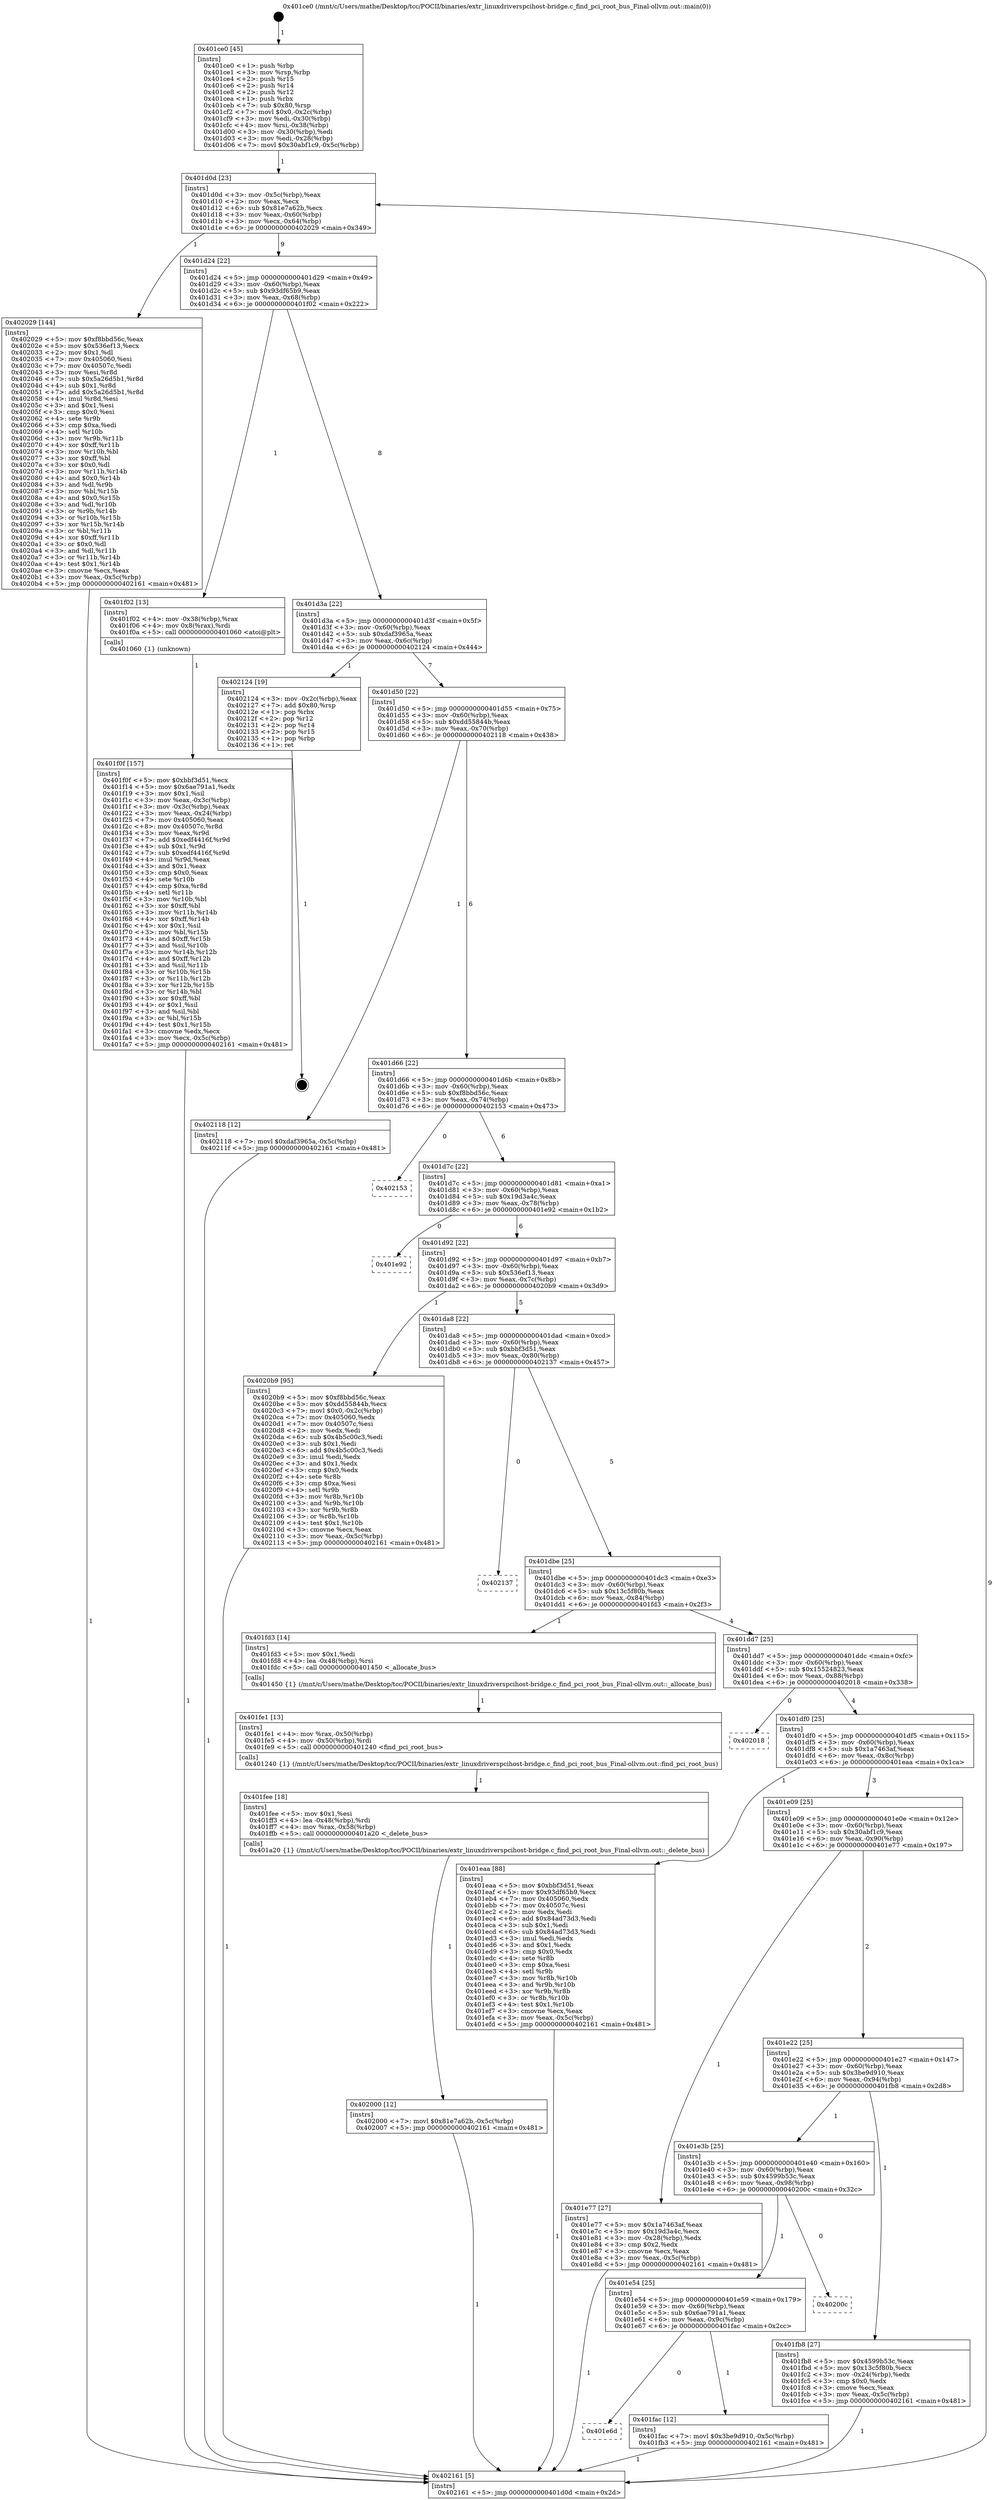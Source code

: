 digraph "0x401ce0" {
  label = "0x401ce0 (/mnt/c/Users/mathe/Desktop/tcc/POCII/binaries/extr_linuxdriverspcihost-bridge.c_find_pci_root_bus_Final-ollvm.out::main(0))"
  labelloc = "t"
  node[shape=record]

  Entry [label="",width=0.3,height=0.3,shape=circle,fillcolor=black,style=filled]
  "0x401d0d" [label="{
     0x401d0d [23]\l
     | [instrs]\l
     &nbsp;&nbsp;0x401d0d \<+3\>: mov -0x5c(%rbp),%eax\l
     &nbsp;&nbsp;0x401d10 \<+2\>: mov %eax,%ecx\l
     &nbsp;&nbsp;0x401d12 \<+6\>: sub $0x81e7a62b,%ecx\l
     &nbsp;&nbsp;0x401d18 \<+3\>: mov %eax,-0x60(%rbp)\l
     &nbsp;&nbsp;0x401d1b \<+3\>: mov %ecx,-0x64(%rbp)\l
     &nbsp;&nbsp;0x401d1e \<+6\>: je 0000000000402029 \<main+0x349\>\l
  }"]
  "0x402029" [label="{
     0x402029 [144]\l
     | [instrs]\l
     &nbsp;&nbsp;0x402029 \<+5\>: mov $0xf8bbd56c,%eax\l
     &nbsp;&nbsp;0x40202e \<+5\>: mov $0x536ef13,%ecx\l
     &nbsp;&nbsp;0x402033 \<+2\>: mov $0x1,%dl\l
     &nbsp;&nbsp;0x402035 \<+7\>: mov 0x405060,%esi\l
     &nbsp;&nbsp;0x40203c \<+7\>: mov 0x40507c,%edi\l
     &nbsp;&nbsp;0x402043 \<+3\>: mov %esi,%r8d\l
     &nbsp;&nbsp;0x402046 \<+7\>: sub $0x5a26d5b1,%r8d\l
     &nbsp;&nbsp;0x40204d \<+4\>: sub $0x1,%r8d\l
     &nbsp;&nbsp;0x402051 \<+7\>: add $0x5a26d5b1,%r8d\l
     &nbsp;&nbsp;0x402058 \<+4\>: imul %r8d,%esi\l
     &nbsp;&nbsp;0x40205c \<+3\>: and $0x1,%esi\l
     &nbsp;&nbsp;0x40205f \<+3\>: cmp $0x0,%esi\l
     &nbsp;&nbsp;0x402062 \<+4\>: sete %r9b\l
     &nbsp;&nbsp;0x402066 \<+3\>: cmp $0xa,%edi\l
     &nbsp;&nbsp;0x402069 \<+4\>: setl %r10b\l
     &nbsp;&nbsp;0x40206d \<+3\>: mov %r9b,%r11b\l
     &nbsp;&nbsp;0x402070 \<+4\>: xor $0xff,%r11b\l
     &nbsp;&nbsp;0x402074 \<+3\>: mov %r10b,%bl\l
     &nbsp;&nbsp;0x402077 \<+3\>: xor $0xff,%bl\l
     &nbsp;&nbsp;0x40207a \<+3\>: xor $0x0,%dl\l
     &nbsp;&nbsp;0x40207d \<+3\>: mov %r11b,%r14b\l
     &nbsp;&nbsp;0x402080 \<+4\>: and $0x0,%r14b\l
     &nbsp;&nbsp;0x402084 \<+3\>: and %dl,%r9b\l
     &nbsp;&nbsp;0x402087 \<+3\>: mov %bl,%r15b\l
     &nbsp;&nbsp;0x40208a \<+4\>: and $0x0,%r15b\l
     &nbsp;&nbsp;0x40208e \<+3\>: and %dl,%r10b\l
     &nbsp;&nbsp;0x402091 \<+3\>: or %r9b,%r14b\l
     &nbsp;&nbsp;0x402094 \<+3\>: or %r10b,%r15b\l
     &nbsp;&nbsp;0x402097 \<+3\>: xor %r15b,%r14b\l
     &nbsp;&nbsp;0x40209a \<+3\>: or %bl,%r11b\l
     &nbsp;&nbsp;0x40209d \<+4\>: xor $0xff,%r11b\l
     &nbsp;&nbsp;0x4020a1 \<+3\>: or $0x0,%dl\l
     &nbsp;&nbsp;0x4020a4 \<+3\>: and %dl,%r11b\l
     &nbsp;&nbsp;0x4020a7 \<+3\>: or %r11b,%r14b\l
     &nbsp;&nbsp;0x4020aa \<+4\>: test $0x1,%r14b\l
     &nbsp;&nbsp;0x4020ae \<+3\>: cmovne %ecx,%eax\l
     &nbsp;&nbsp;0x4020b1 \<+3\>: mov %eax,-0x5c(%rbp)\l
     &nbsp;&nbsp;0x4020b4 \<+5\>: jmp 0000000000402161 \<main+0x481\>\l
  }"]
  "0x401d24" [label="{
     0x401d24 [22]\l
     | [instrs]\l
     &nbsp;&nbsp;0x401d24 \<+5\>: jmp 0000000000401d29 \<main+0x49\>\l
     &nbsp;&nbsp;0x401d29 \<+3\>: mov -0x60(%rbp),%eax\l
     &nbsp;&nbsp;0x401d2c \<+5\>: sub $0x93df65b9,%eax\l
     &nbsp;&nbsp;0x401d31 \<+3\>: mov %eax,-0x68(%rbp)\l
     &nbsp;&nbsp;0x401d34 \<+6\>: je 0000000000401f02 \<main+0x222\>\l
  }"]
  Exit [label="",width=0.3,height=0.3,shape=circle,fillcolor=black,style=filled,peripheries=2]
  "0x401f02" [label="{
     0x401f02 [13]\l
     | [instrs]\l
     &nbsp;&nbsp;0x401f02 \<+4\>: mov -0x38(%rbp),%rax\l
     &nbsp;&nbsp;0x401f06 \<+4\>: mov 0x8(%rax),%rdi\l
     &nbsp;&nbsp;0x401f0a \<+5\>: call 0000000000401060 \<atoi@plt\>\l
     | [calls]\l
     &nbsp;&nbsp;0x401060 \{1\} (unknown)\l
  }"]
  "0x401d3a" [label="{
     0x401d3a [22]\l
     | [instrs]\l
     &nbsp;&nbsp;0x401d3a \<+5\>: jmp 0000000000401d3f \<main+0x5f\>\l
     &nbsp;&nbsp;0x401d3f \<+3\>: mov -0x60(%rbp),%eax\l
     &nbsp;&nbsp;0x401d42 \<+5\>: sub $0xdaf3965a,%eax\l
     &nbsp;&nbsp;0x401d47 \<+3\>: mov %eax,-0x6c(%rbp)\l
     &nbsp;&nbsp;0x401d4a \<+6\>: je 0000000000402124 \<main+0x444\>\l
  }"]
  "0x402000" [label="{
     0x402000 [12]\l
     | [instrs]\l
     &nbsp;&nbsp;0x402000 \<+7\>: movl $0x81e7a62b,-0x5c(%rbp)\l
     &nbsp;&nbsp;0x402007 \<+5\>: jmp 0000000000402161 \<main+0x481\>\l
  }"]
  "0x402124" [label="{
     0x402124 [19]\l
     | [instrs]\l
     &nbsp;&nbsp;0x402124 \<+3\>: mov -0x2c(%rbp),%eax\l
     &nbsp;&nbsp;0x402127 \<+7\>: add $0x80,%rsp\l
     &nbsp;&nbsp;0x40212e \<+1\>: pop %rbx\l
     &nbsp;&nbsp;0x40212f \<+2\>: pop %r12\l
     &nbsp;&nbsp;0x402131 \<+2\>: pop %r14\l
     &nbsp;&nbsp;0x402133 \<+2\>: pop %r15\l
     &nbsp;&nbsp;0x402135 \<+1\>: pop %rbp\l
     &nbsp;&nbsp;0x402136 \<+1\>: ret\l
  }"]
  "0x401d50" [label="{
     0x401d50 [22]\l
     | [instrs]\l
     &nbsp;&nbsp;0x401d50 \<+5\>: jmp 0000000000401d55 \<main+0x75\>\l
     &nbsp;&nbsp;0x401d55 \<+3\>: mov -0x60(%rbp),%eax\l
     &nbsp;&nbsp;0x401d58 \<+5\>: sub $0xdd55844b,%eax\l
     &nbsp;&nbsp;0x401d5d \<+3\>: mov %eax,-0x70(%rbp)\l
     &nbsp;&nbsp;0x401d60 \<+6\>: je 0000000000402118 \<main+0x438\>\l
  }"]
  "0x401fee" [label="{
     0x401fee [18]\l
     | [instrs]\l
     &nbsp;&nbsp;0x401fee \<+5\>: mov $0x1,%esi\l
     &nbsp;&nbsp;0x401ff3 \<+4\>: lea -0x48(%rbp),%rdi\l
     &nbsp;&nbsp;0x401ff7 \<+4\>: mov %rax,-0x58(%rbp)\l
     &nbsp;&nbsp;0x401ffb \<+5\>: call 0000000000401a20 \<_delete_bus\>\l
     | [calls]\l
     &nbsp;&nbsp;0x401a20 \{1\} (/mnt/c/Users/mathe/Desktop/tcc/POCII/binaries/extr_linuxdriverspcihost-bridge.c_find_pci_root_bus_Final-ollvm.out::_delete_bus)\l
  }"]
  "0x402118" [label="{
     0x402118 [12]\l
     | [instrs]\l
     &nbsp;&nbsp;0x402118 \<+7\>: movl $0xdaf3965a,-0x5c(%rbp)\l
     &nbsp;&nbsp;0x40211f \<+5\>: jmp 0000000000402161 \<main+0x481\>\l
  }"]
  "0x401d66" [label="{
     0x401d66 [22]\l
     | [instrs]\l
     &nbsp;&nbsp;0x401d66 \<+5\>: jmp 0000000000401d6b \<main+0x8b\>\l
     &nbsp;&nbsp;0x401d6b \<+3\>: mov -0x60(%rbp),%eax\l
     &nbsp;&nbsp;0x401d6e \<+5\>: sub $0xf8bbd56c,%eax\l
     &nbsp;&nbsp;0x401d73 \<+3\>: mov %eax,-0x74(%rbp)\l
     &nbsp;&nbsp;0x401d76 \<+6\>: je 0000000000402153 \<main+0x473\>\l
  }"]
  "0x401fe1" [label="{
     0x401fe1 [13]\l
     | [instrs]\l
     &nbsp;&nbsp;0x401fe1 \<+4\>: mov %rax,-0x50(%rbp)\l
     &nbsp;&nbsp;0x401fe5 \<+4\>: mov -0x50(%rbp),%rdi\l
     &nbsp;&nbsp;0x401fe9 \<+5\>: call 0000000000401240 \<find_pci_root_bus\>\l
     | [calls]\l
     &nbsp;&nbsp;0x401240 \{1\} (/mnt/c/Users/mathe/Desktop/tcc/POCII/binaries/extr_linuxdriverspcihost-bridge.c_find_pci_root_bus_Final-ollvm.out::find_pci_root_bus)\l
  }"]
  "0x402153" [label="{
     0x402153\l
  }", style=dashed]
  "0x401d7c" [label="{
     0x401d7c [22]\l
     | [instrs]\l
     &nbsp;&nbsp;0x401d7c \<+5\>: jmp 0000000000401d81 \<main+0xa1\>\l
     &nbsp;&nbsp;0x401d81 \<+3\>: mov -0x60(%rbp),%eax\l
     &nbsp;&nbsp;0x401d84 \<+5\>: sub $0x19d3a4c,%eax\l
     &nbsp;&nbsp;0x401d89 \<+3\>: mov %eax,-0x78(%rbp)\l
     &nbsp;&nbsp;0x401d8c \<+6\>: je 0000000000401e92 \<main+0x1b2\>\l
  }"]
  "0x401e6d" [label="{
     0x401e6d\l
  }", style=dashed]
  "0x401e92" [label="{
     0x401e92\l
  }", style=dashed]
  "0x401d92" [label="{
     0x401d92 [22]\l
     | [instrs]\l
     &nbsp;&nbsp;0x401d92 \<+5\>: jmp 0000000000401d97 \<main+0xb7\>\l
     &nbsp;&nbsp;0x401d97 \<+3\>: mov -0x60(%rbp),%eax\l
     &nbsp;&nbsp;0x401d9a \<+5\>: sub $0x536ef13,%eax\l
     &nbsp;&nbsp;0x401d9f \<+3\>: mov %eax,-0x7c(%rbp)\l
     &nbsp;&nbsp;0x401da2 \<+6\>: je 00000000004020b9 \<main+0x3d9\>\l
  }"]
  "0x401fac" [label="{
     0x401fac [12]\l
     | [instrs]\l
     &nbsp;&nbsp;0x401fac \<+7\>: movl $0x3be9d910,-0x5c(%rbp)\l
     &nbsp;&nbsp;0x401fb3 \<+5\>: jmp 0000000000402161 \<main+0x481\>\l
  }"]
  "0x4020b9" [label="{
     0x4020b9 [95]\l
     | [instrs]\l
     &nbsp;&nbsp;0x4020b9 \<+5\>: mov $0xf8bbd56c,%eax\l
     &nbsp;&nbsp;0x4020be \<+5\>: mov $0xdd55844b,%ecx\l
     &nbsp;&nbsp;0x4020c3 \<+7\>: movl $0x0,-0x2c(%rbp)\l
     &nbsp;&nbsp;0x4020ca \<+7\>: mov 0x405060,%edx\l
     &nbsp;&nbsp;0x4020d1 \<+7\>: mov 0x40507c,%esi\l
     &nbsp;&nbsp;0x4020d8 \<+2\>: mov %edx,%edi\l
     &nbsp;&nbsp;0x4020da \<+6\>: sub $0x4b5c00c3,%edi\l
     &nbsp;&nbsp;0x4020e0 \<+3\>: sub $0x1,%edi\l
     &nbsp;&nbsp;0x4020e3 \<+6\>: add $0x4b5c00c3,%edi\l
     &nbsp;&nbsp;0x4020e9 \<+3\>: imul %edi,%edx\l
     &nbsp;&nbsp;0x4020ec \<+3\>: and $0x1,%edx\l
     &nbsp;&nbsp;0x4020ef \<+3\>: cmp $0x0,%edx\l
     &nbsp;&nbsp;0x4020f2 \<+4\>: sete %r8b\l
     &nbsp;&nbsp;0x4020f6 \<+3\>: cmp $0xa,%esi\l
     &nbsp;&nbsp;0x4020f9 \<+4\>: setl %r9b\l
     &nbsp;&nbsp;0x4020fd \<+3\>: mov %r8b,%r10b\l
     &nbsp;&nbsp;0x402100 \<+3\>: and %r9b,%r10b\l
     &nbsp;&nbsp;0x402103 \<+3\>: xor %r9b,%r8b\l
     &nbsp;&nbsp;0x402106 \<+3\>: or %r8b,%r10b\l
     &nbsp;&nbsp;0x402109 \<+4\>: test $0x1,%r10b\l
     &nbsp;&nbsp;0x40210d \<+3\>: cmovne %ecx,%eax\l
     &nbsp;&nbsp;0x402110 \<+3\>: mov %eax,-0x5c(%rbp)\l
     &nbsp;&nbsp;0x402113 \<+5\>: jmp 0000000000402161 \<main+0x481\>\l
  }"]
  "0x401da8" [label="{
     0x401da8 [22]\l
     | [instrs]\l
     &nbsp;&nbsp;0x401da8 \<+5\>: jmp 0000000000401dad \<main+0xcd\>\l
     &nbsp;&nbsp;0x401dad \<+3\>: mov -0x60(%rbp),%eax\l
     &nbsp;&nbsp;0x401db0 \<+5\>: sub $0xbbf3d51,%eax\l
     &nbsp;&nbsp;0x401db5 \<+3\>: mov %eax,-0x80(%rbp)\l
     &nbsp;&nbsp;0x401db8 \<+6\>: je 0000000000402137 \<main+0x457\>\l
  }"]
  "0x401e54" [label="{
     0x401e54 [25]\l
     | [instrs]\l
     &nbsp;&nbsp;0x401e54 \<+5\>: jmp 0000000000401e59 \<main+0x179\>\l
     &nbsp;&nbsp;0x401e59 \<+3\>: mov -0x60(%rbp),%eax\l
     &nbsp;&nbsp;0x401e5c \<+5\>: sub $0x6ae791a1,%eax\l
     &nbsp;&nbsp;0x401e61 \<+6\>: mov %eax,-0x9c(%rbp)\l
     &nbsp;&nbsp;0x401e67 \<+6\>: je 0000000000401fac \<main+0x2cc\>\l
  }"]
  "0x402137" [label="{
     0x402137\l
  }", style=dashed]
  "0x401dbe" [label="{
     0x401dbe [25]\l
     | [instrs]\l
     &nbsp;&nbsp;0x401dbe \<+5\>: jmp 0000000000401dc3 \<main+0xe3\>\l
     &nbsp;&nbsp;0x401dc3 \<+3\>: mov -0x60(%rbp),%eax\l
     &nbsp;&nbsp;0x401dc6 \<+5\>: sub $0x13c5f80b,%eax\l
     &nbsp;&nbsp;0x401dcb \<+6\>: mov %eax,-0x84(%rbp)\l
     &nbsp;&nbsp;0x401dd1 \<+6\>: je 0000000000401fd3 \<main+0x2f3\>\l
  }"]
  "0x40200c" [label="{
     0x40200c\l
  }", style=dashed]
  "0x401fd3" [label="{
     0x401fd3 [14]\l
     | [instrs]\l
     &nbsp;&nbsp;0x401fd3 \<+5\>: mov $0x1,%edi\l
     &nbsp;&nbsp;0x401fd8 \<+4\>: lea -0x48(%rbp),%rsi\l
     &nbsp;&nbsp;0x401fdc \<+5\>: call 0000000000401450 \<_allocate_bus\>\l
     | [calls]\l
     &nbsp;&nbsp;0x401450 \{1\} (/mnt/c/Users/mathe/Desktop/tcc/POCII/binaries/extr_linuxdriverspcihost-bridge.c_find_pci_root_bus_Final-ollvm.out::_allocate_bus)\l
  }"]
  "0x401dd7" [label="{
     0x401dd7 [25]\l
     | [instrs]\l
     &nbsp;&nbsp;0x401dd7 \<+5\>: jmp 0000000000401ddc \<main+0xfc\>\l
     &nbsp;&nbsp;0x401ddc \<+3\>: mov -0x60(%rbp),%eax\l
     &nbsp;&nbsp;0x401ddf \<+5\>: sub $0x15524823,%eax\l
     &nbsp;&nbsp;0x401de4 \<+6\>: mov %eax,-0x88(%rbp)\l
     &nbsp;&nbsp;0x401dea \<+6\>: je 0000000000402018 \<main+0x338\>\l
  }"]
  "0x401e3b" [label="{
     0x401e3b [25]\l
     | [instrs]\l
     &nbsp;&nbsp;0x401e3b \<+5\>: jmp 0000000000401e40 \<main+0x160\>\l
     &nbsp;&nbsp;0x401e40 \<+3\>: mov -0x60(%rbp),%eax\l
     &nbsp;&nbsp;0x401e43 \<+5\>: sub $0x4599b53c,%eax\l
     &nbsp;&nbsp;0x401e48 \<+6\>: mov %eax,-0x98(%rbp)\l
     &nbsp;&nbsp;0x401e4e \<+6\>: je 000000000040200c \<main+0x32c\>\l
  }"]
  "0x402018" [label="{
     0x402018\l
  }", style=dashed]
  "0x401df0" [label="{
     0x401df0 [25]\l
     | [instrs]\l
     &nbsp;&nbsp;0x401df0 \<+5\>: jmp 0000000000401df5 \<main+0x115\>\l
     &nbsp;&nbsp;0x401df5 \<+3\>: mov -0x60(%rbp),%eax\l
     &nbsp;&nbsp;0x401df8 \<+5\>: sub $0x1a7463af,%eax\l
     &nbsp;&nbsp;0x401dfd \<+6\>: mov %eax,-0x8c(%rbp)\l
     &nbsp;&nbsp;0x401e03 \<+6\>: je 0000000000401eaa \<main+0x1ca\>\l
  }"]
  "0x401fb8" [label="{
     0x401fb8 [27]\l
     | [instrs]\l
     &nbsp;&nbsp;0x401fb8 \<+5\>: mov $0x4599b53c,%eax\l
     &nbsp;&nbsp;0x401fbd \<+5\>: mov $0x13c5f80b,%ecx\l
     &nbsp;&nbsp;0x401fc2 \<+3\>: mov -0x24(%rbp),%edx\l
     &nbsp;&nbsp;0x401fc5 \<+3\>: cmp $0x0,%edx\l
     &nbsp;&nbsp;0x401fc8 \<+3\>: cmove %ecx,%eax\l
     &nbsp;&nbsp;0x401fcb \<+3\>: mov %eax,-0x5c(%rbp)\l
     &nbsp;&nbsp;0x401fce \<+5\>: jmp 0000000000402161 \<main+0x481\>\l
  }"]
  "0x401eaa" [label="{
     0x401eaa [88]\l
     | [instrs]\l
     &nbsp;&nbsp;0x401eaa \<+5\>: mov $0xbbf3d51,%eax\l
     &nbsp;&nbsp;0x401eaf \<+5\>: mov $0x93df65b9,%ecx\l
     &nbsp;&nbsp;0x401eb4 \<+7\>: mov 0x405060,%edx\l
     &nbsp;&nbsp;0x401ebb \<+7\>: mov 0x40507c,%esi\l
     &nbsp;&nbsp;0x401ec2 \<+2\>: mov %edx,%edi\l
     &nbsp;&nbsp;0x401ec4 \<+6\>: add $0x84ad73d3,%edi\l
     &nbsp;&nbsp;0x401eca \<+3\>: sub $0x1,%edi\l
     &nbsp;&nbsp;0x401ecd \<+6\>: sub $0x84ad73d3,%edi\l
     &nbsp;&nbsp;0x401ed3 \<+3\>: imul %edi,%edx\l
     &nbsp;&nbsp;0x401ed6 \<+3\>: and $0x1,%edx\l
     &nbsp;&nbsp;0x401ed9 \<+3\>: cmp $0x0,%edx\l
     &nbsp;&nbsp;0x401edc \<+4\>: sete %r8b\l
     &nbsp;&nbsp;0x401ee0 \<+3\>: cmp $0xa,%esi\l
     &nbsp;&nbsp;0x401ee3 \<+4\>: setl %r9b\l
     &nbsp;&nbsp;0x401ee7 \<+3\>: mov %r8b,%r10b\l
     &nbsp;&nbsp;0x401eea \<+3\>: and %r9b,%r10b\l
     &nbsp;&nbsp;0x401eed \<+3\>: xor %r9b,%r8b\l
     &nbsp;&nbsp;0x401ef0 \<+3\>: or %r8b,%r10b\l
     &nbsp;&nbsp;0x401ef3 \<+4\>: test $0x1,%r10b\l
     &nbsp;&nbsp;0x401ef7 \<+3\>: cmovne %ecx,%eax\l
     &nbsp;&nbsp;0x401efa \<+3\>: mov %eax,-0x5c(%rbp)\l
     &nbsp;&nbsp;0x401efd \<+5\>: jmp 0000000000402161 \<main+0x481\>\l
  }"]
  "0x401e09" [label="{
     0x401e09 [25]\l
     | [instrs]\l
     &nbsp;&nbsp;0x401e09 \<+5\>: jmp 0000000000401e0e \<main+0x12e\>\l
     &nbsp;&nbsp;0x401e0e \<+3\>: mov -0x60(%rbp),%eax\l
     &nbsp;&nbsp;0x401e11 \<+5\>: sub $0x30abf1c9,%eax\l
     &nbsp;&nbsp;0x401e16 \<+6\>: mov %eax,-0x90(%rbp)\l
     &nbsp;&nbsp;0x401e1c \<+6\>: je 0000000000401e77 \<main+0x197\>\l
  }"]
  "0x401f0f" [label="{
     0x401f0f [157]\l
     | [instrs]\l
     &nbsp;&nbsp;0x401f0f \<+5\>: mov $0xbbf3d51,%ecx\l
     &nbsp;&nbsp;0x401f14 \<+5\>: mov $0x6ae791a1,%edx\l
     &nbsp;&nbsp;0x401f19 \<+3\>: mov $0x1,%sil\l
     &nbsp;&nbsp;0x401f1c \<+3\>: mov %eax,-0x3c(%rbp)\l
     &nbsp;&nbsp;0x401f1f \<+3\>: mov -0x3c(%rbp),%eax\l
     &nbsp;&nbsp;0x401f22 \<+3\>: mov %eax,-0x24(%rbp)\l
     &nbsp;&nbsp;0x401f25 \<+7\>: mov 0x405060,%eax\l
     &nbsp;&nbsp;0x401f2c \<+8\>: mov 0x40507c,%r8d\l
     &nbsp;&nbsp;0x401f34 \<+3\>: mov %eax,%r9d\l
     &nbsp;&nbsp;0x401f37 \<+7\>: add $0xedf4416f,%r9d\l
     &nbsp;&nbsp;0x401f3e \<+4\>: sub $0x1,%r9d\l
     &nbsp;&nbsp;0x401f42 \<+7\>: sub $0xedf4416f,%r9d\l
     &nbsp;&nbsp;0x401f49 \<+4\>: imul %r9d,%eax\l
     &nbsp;&nbsp;0x401f4d \<+3\>: and $0x1,%eax\l
     &nbsp;&nbsp;0x401f50 \<+3\>: cmp $0x0,%eax\l
     &nbsp;&nbsp;0x401f53 \<+4\>: sete %r10b\l
     &nbsp;&nbsp;0x401f57 \<+4\>: cmp $0xa,%r8d\l
     &nbsp;&nbsp;0x401f5b \<+4\>: setl %r11b\l
     &nbsp;&nbsp;0x401f5f \<+3\>: mov %r10b,%bl\l
     &nbsp;&nbsp;0x401f62 \<+3\>: xor $0xff,%bl\l
     &nbsp;&nbsp;0x401f65 \<+3\>: mov %r11b,%r14b\l
     &nbsp;&nbsp;0x401f68 \<+4\>: xor $0xff,%r14b\l
     &nbsp;&nbsp;0x401f6c \<+4\>: xor $0x1,%sil\l
     &nbsp;&nbsp;0x401f70 \<+3\>: mov %bl,%r15b\l
     &nbsp;&nbsp;0x401f73 \<+4\>: and $0xff,%r15b\l
     &nbsp;&nbsp;0x401f77 \<+3\>: and %sil,%r10b\l
     &nbsp;&nbsp;0x401f7a \<+3\>: mov %r14b,%r12b\l
     &nbsp;&nbsp;0x401f7d \<+4\>: and $0xff,%r12b\l
     &nbsp;&nbsp;0x401f81 \<+3\>: and %sil,%r11b\l
     &nbsp;&nbsp;0x401f84 \<+3\>: or %r10b,%r15b\l
     &nbsp;&nbsp;0x401f87 \<+3\>: or %r11b,%r12b\l
     &nbsp;&nbsp;0x401f8a \<+3\>: xor %r12b,%r15b\l
     &nbsp;&nbsp;0x401f8d \<+3\>: or %r14b,%bl\l
     &nbsp;&nbsp;0x401f90 \<+3\>: xor $0xff,%bl\l
     &nbsp;&nbsp;0x401f93 \<+4\>: or $0x1,%sil\l
     &nbsp;&nbsp;0x401f97 \<+3\>: and %sil,%bl\l
     &nbsp;&nbsp;0x401f9a \<+3\>: or %bl,%r15b\l
     &nbsp;&nbsp;0x401f9d \<+4\>: test $0x1,%r15b\l
     &nbsp;&nbsp;0x401fa1 \<+3\>: cmovne %edx,%ecx\l
     &nbsp;&nbsp;0x401fa4 \<+3\>: mov %ecx,-0x5c(%rbp)\l
     &nbsp;&nbsp;0x401fa7 \<+5\>: jmp 0000000000402161 \<main+0x481\>\l
  }"]
  "0x401e77" [label="{
     0x401e77 [27]\l
     | [instrs]\l
     &nbsp;&nbsp;0x401e77 \<+5\>: mov $0x1a7463af,%eax\l
     &nbsp;&nbsp;0x401e7c \<+5\>: mov $0x19d3a4c,%ecx\l
     &nbsp;&nbsp;0x401e81 \<+3\>: mov -0x28(%rbp),%edx\l
     &nbsp;&nbsp;0x401e84 \<+3\>: cmp $0x2,%edx\l
     &nbsp;&nbsp;0x401e87 \<+3\>: cmovne %ecx,%eax\l
     &nbsp;&nbsp;0x401e8a \<+3\>: mov %eax,-0x5c(%rbp)\l
     &nbsp;&nbsp;0x401e8d \<+5\>: jmp 0000000000402161 \<main+0x481\>\l
  }"]
  "0x401e22" [label="{
     0x401e22 [25]\l
     | [instrs]\l
     &nbsp;&nbsp;0x401e22 \<+5\>: jmp 0000000000401e27 \<main+0x147\>\l
     &nbsp;&nbsp;0x401e27 \<+3\>: mov -0x60(%rbp),%eax\l
     &nbsp;&nbsp;0x401e2a \<+5\>: sub $0x3be9d910,%eax\l
     &nbsp;&nbsp;0x401e2f \<+6\>: mov %eax,-0x94(%rbp)\l
     &nbsp;&nbsp;0x401e35 \<+6\>: je 0000000000401fb8 \<main+0x2d8\>\l
  }"]
  "0x402161" [label="{
     0x402161 [5]\l
     | [instrs]\l
     &nbsp;&nbsp;0x402161 \<+5\>: jmp 0000000000401d0d \<main+0x2d\>\l
  }"]
  "0x401ce0" [label="{
     0x401ce0 [45]\l
     | [instrs]\l
     &nbsp;&nbsp;0x401ce0 \<+1\>: push %rbp\l
     &nbsp;&nbsp;0x401ce1 \<+3\>: mov %rsp,%rbp\l
     &nbsp;&nbsp;0x401ce4 \<+2\>: push %r15\l
     &nbsp;&nbsp;0x401ce6 \<+2\>: push %r14\l
     &nbsp;&nbsp;0x401ce8 \<+2\>: push %r12\l
     &nbsp;&nbsp;0x401cea \<+1\>: push %rbx\l
     &nbsp;&nbsp;0x401ceb \<+7\>: sub $0x80,%rsp\l
     &nbsp;&nbsp;0x401cf2 \<+7\>: movl $0x0,-0x2c(%rbp)\l
     &nbsp;&nbsp;0x401cf9 \<+3\>: mov %edi,-0x30(%rbp)\l
     &nbsp;&nbsp;0x401cfc \<+4\>: mov %rsi,-0x38(%rbp)\l
     &nbsp;&nbsp;0x401d00 \<+3\>: mov -0x30(%rbp),%edi\l
     &nbsp;&nbsp;0x401d03 \<+3\>: mov %edi,-0x28(%rbp)\l
     &nbsp;&nbsp;0x401d06 \<+7\>: movl $0x30abf1c9,-0x5c(%rbp)\l
  }"]
  Entry -> "0x401ce0" [label=" 1"]
  "0x401d0d" -> "0x402029" [label=" 1"]
  "0x401d0d" -> "0x401d24" [label=" 9"]
  "0x402124" -> Exit [label=" 1"]
  "0x401d24" -> "0x401f02" [label=" 1"]
  "0x401d24" -> "0x401d3a" [label=" 8"]
  "0x402118" -> "0x402161" [label=" 1"]
  "0x401d3a" -> "0x402124" [label=" 1"]
  "0x401d3a" -> "0x401d50" [label=" 7"]
  "0x4020b9" -> "0x402161" [label=" 1"]
  "0x401d50" -> "0x402118" [label=" 1"]
  "0x401d50" -> "0x401d66" [label=" 6"]
  "0x402029" -> "0x402161" [label=" 1"]
  "0x401d66" -> "0x402153" [label=" 0"]
  "0x401d66" -> "0x401d7c" [label=" 6"]
  "0x402000" -> "0x402161" [label=" 1"]
  "0x401d7c" -> "0x401e92" [label=" 0"]
  "0x401d7c" -> "0x401d92" [label=" 6"]
  "0x401fee" -> "0x402000" [label=" 1"]
  "0x401d92" -> "0x4020b9" [label=" 1"]
  "0x401d92" -> "0x401da8" [label=" 5"]
  "0x401fe1" -> "0x401fee" [label=" 1"]
  "0x401da8" -> "0x402137" [label=" 0"]
  "0x401da8" -> "0x401dbe" [label=" 5"]
  "0x401fb8" -> "0x402161" [label=" 1"]
  "0x401dbe" -> "0x401fd3" [label=" 1"]
  "0x401dbe" -> "0x401dd7" [label=" 4"]
  "0x401fac" -> "0x402161" [label=" 1"]
  "0x401dd7" -> "0x402018" [label=" 0"]
  "0x401dd7" -> "0x401df0" [label=" 4"]
  "0x401e54" -> "0x401fac" [label=" 1"]
  "0x401df0" -> "0x401eaa" [label=" 1"]
  "0x401df0" -> "0x401e09" [label=" 3"]
  "0x401fd3" -> "0x401fe1" [label=" 1"]
  "0x401e09" -> "0x401e77" [label=" 1"]
  "0x401e09" -> "0x401e22" [label=" 2"]
  "0x401e77" -> "0x402161" [label=" 1"]
  "0x401ce0" -> "0x401d0d" [label=" 1"]
  "0x402161" -> "0x401d0d" [label=" 9"]
  "0x401eaa" -> "0x402161" [label=" 1"]
  "0x401f02" -> "0x401f0f" [label=" 1"]
  "0x401f0f" -> "0x402161" [label=" 1"]
  "0x401e3b" -> "0x401e54" [label=" 1"]
  "0x401e22" -> "0x401fb8" [label=" 1"]
  "0x401e22" -> "0x401e3b" [label=" 1"]
  "0x401e54" -> "0x401e6d" [label=" 0"]
  "0x401e3b" -> "0x40200c" [label=" 0"]
}
